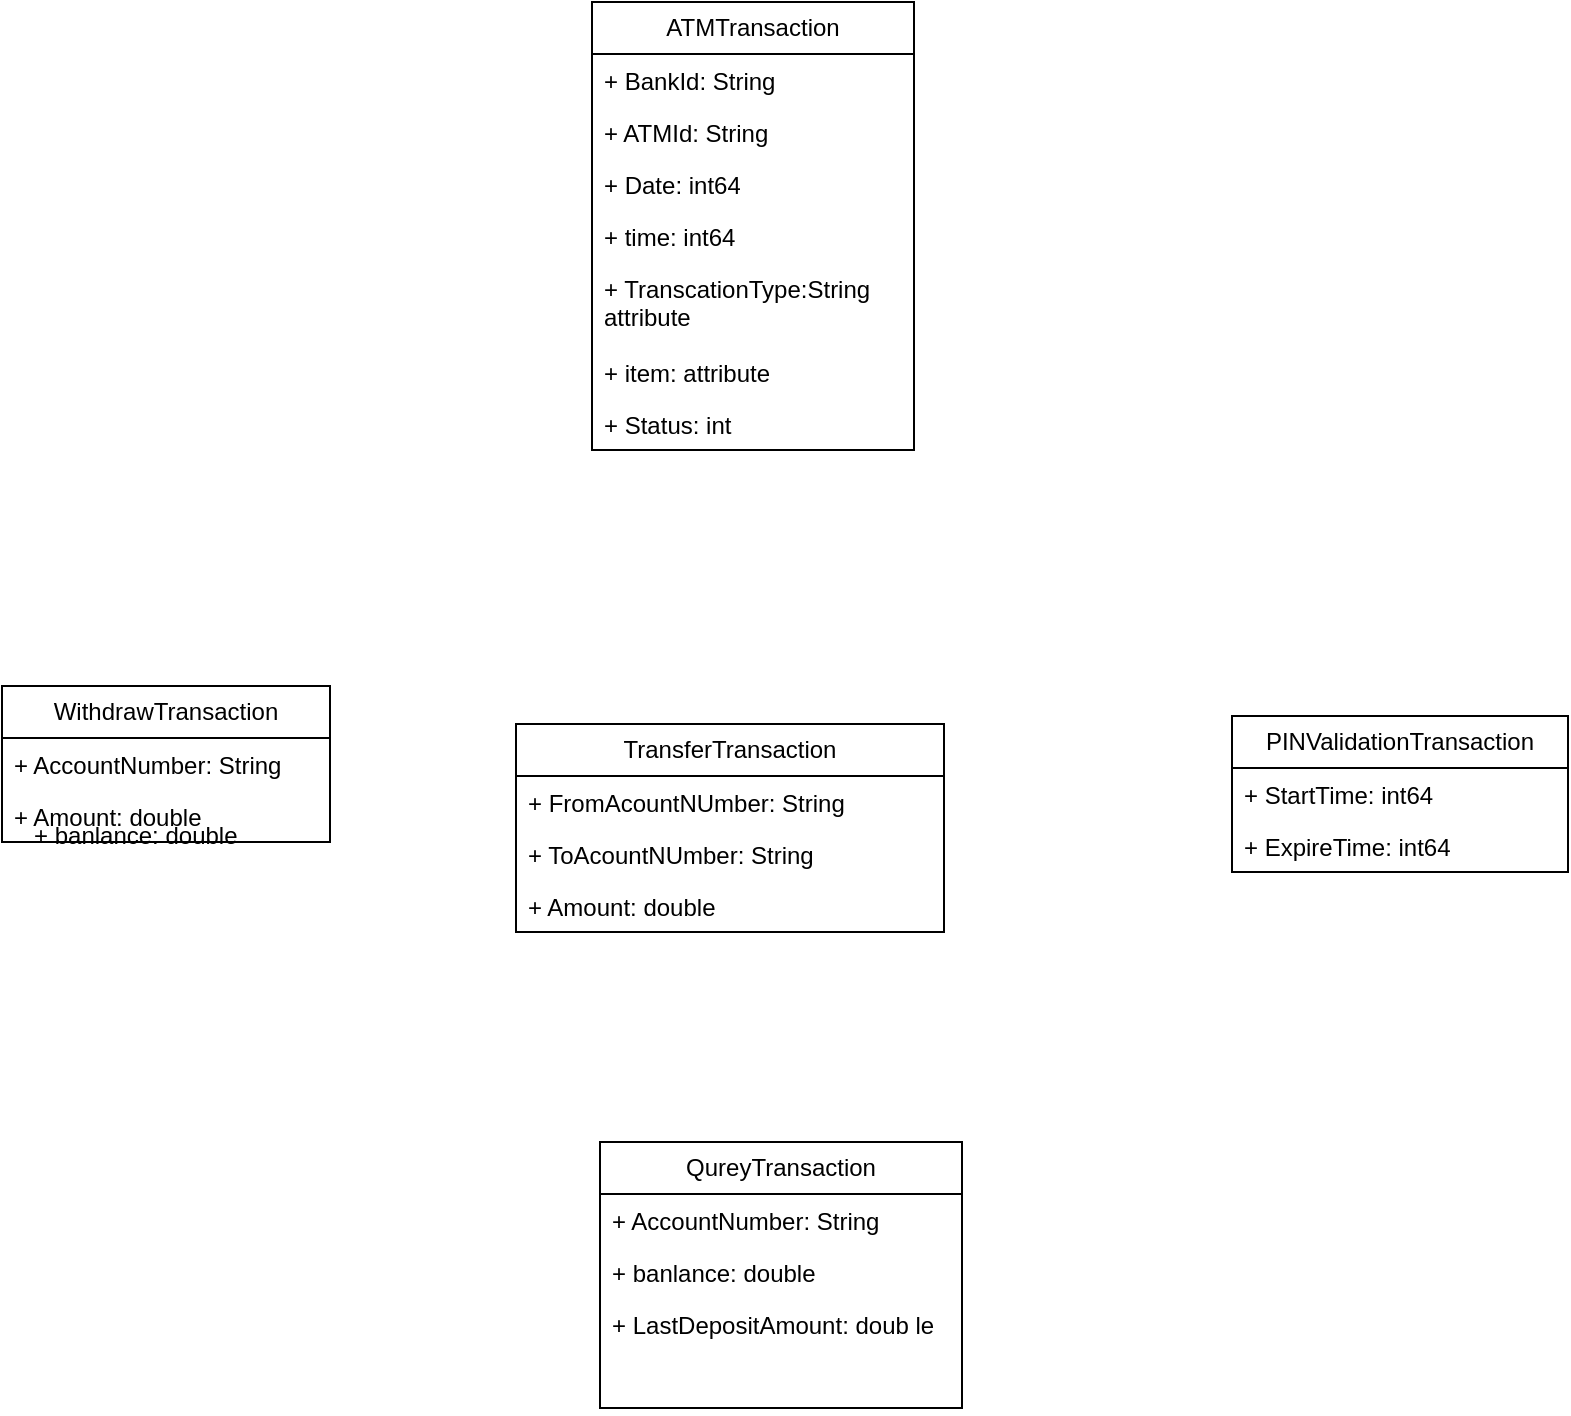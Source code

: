<mxfile version="22.1.5" type="github">
  <diagram name="第 1 页" id="YYiJ1lcF86XYGmvxzPsX">
    <mxGraphModel dx="1311" dy="847" grid="0" gridSize="10" guides="1" tooltips="1" connect="1" arrows="1" fold="1" page="0" pageScale="1" pageWidth="827" pageHeight="1169" math="0" shadow="0">
      <root>
        <mxCell id="0" />
        <mxCell id="1" parent="0" />
        <mxCell id="UXUyvyDJoPG__9SWJVPV-1" value="ATMTransaction" style="swimlane;fontStyle=0;childLayout=stackLayout;horizontal=1;startSize=26;fillColor=none;horizontalStack=0;resizeParent=1;resizeParentMax=0;resizeLast=0;collapsible=1;marginBottom=0;whiteSpace=wrap;html=1;flipH=1;" vertex="1" parent="1">
          <mxGeometry x="322" y="37" width="161" height="224" as="geometry" />
        </mxCell>
        <mxCell id="UXUyvyDJoPG__9SWJVPV-2" value="+ BankId: String" style="text;strokeColor=none;fillColor=none;align=left;verticalAlign=top;spacingLeft=4;spacingRight=4;overflow=hidden;rotatable=0;points=[[0,0.5],[1,0.5]];portConstraint=eastwest;whiteSpace=wrap;html=1;" vertex="1" parent="UXUyvyDJoPG__9SWJVPV-1">
          <mxGeometry y="26" width="161" height="26" as="geometry" />
        </mxCell>
        <mxCell id="UXUyvyDJoPG__9SWJVPV-3" value="+ ATMId: String" style="text;strokeColor=none;fillColor=none;align=left;verticalAlign=top;spacingLeft=4;spacingRight=4;overflow=hidden;rotatable=0;points=[[0,0.5],[1,0.5]];portConstraint=eastwest;whiteSpace=wrap;html=1;" vertex="1" parent="UXUyvyDJoPG__9SWJVPV-1">
          <mxGeometry y="52" width="161" height="26" as="geometry" />
        </mxCell>
        <mxCell id="UXUyvyDJoPG__9SWJVPV-4" value="+ Date: int64" style="text;strokeColor=none;fillColor=none;align=left;verticalAlign=top;spacingLeft=4;spacingRight=4;overflow=hidden;rotatable=0;points=[[0,0.5],[1,0.5]];portConstraint=eastwest;whiteSpace=wrap;html=1;" vertex="1" parent="UXUyvyDJoPG__9SWJVPV-1">
          <mxGeometry y="78" width="161" height="26" as="geometry" />
        </mxCell>
        <mxCell id="UXUyvyDJoPG__9SWJVPV-21" value="+ time: int64" style="text;strokeColor=none;fillColor=none;align=left;verticalAlign=top;spacingLeft=4;spacingRight=4;overflow=hidden;rotatable=0;points=[[0,0.5],[1,0.5]];portConstraint=eastwest;whiteSpace=wrap;html=1;" vertex="1" parent="UXUyvyDJoPG__9SWJVPV-1">
          <mxGeometry y="104" width="161" height="26" as="geometry" />
        </mxCell>
        <mxCell id="UXUyvyDJoPG__9SWJVPV-22" value="+ TranscationType:String&amp;nbsp; attribute" style="text;strokeColor=none;fillColor=none;align=left;verticalAlign=top;spacingLeft=4;spacingRight=4;overflow=hidden;rotatable=0;points=[[0,0.5],[1,0.5]];portConstraint=eastwest;whiteSpace=wrap;html=1;" vertex="1" parent="UXUyvyDJoPG__9SWJVPV-1">
          <mxGeometry y="130" width="161" height="42" as="geometry" />
        </mxCell>
        <mxCell id="UXUyvyDJoPG__9SWJVPV-24" value="+ item: attribute" style="text;strokeColor=none;fillColor=none;align=left;verticalAlign=top;spacingLeft=4;spacingRight=4;overflow=hidden;rotatable=0;points=[[0,0.5],[1,0.5]];portConstraint=eastwest;whiteSpace=wrap;html=1;" vertex="1" parent="UXUyvyDJoPG__9SWJVPV-1">
          <mxGeometry y="172" width="161" height="26" as="geometry" />
        </mxCell>
        <mxCell id="UXUyvyDJoPG__9SWJVPV-23" value="+ Status: int" style="text;strokeColor=none;fillColor=none;align=left;verticalAlign=top;spacingLeft=4;spacingRight=4;overflow=hidden;rotatable=0;points=[[0,0.5],[1,0.5]];portConstraint=eastwest;whiteSpace=wrap;html=1;" vertex="1" parent="UXUyvyDJoPG__9SWJVPV-1">
          <mxGeometry y="198" width="161" height="26" as="geometry" />
        </mxCell>
        <mxCell id="UXUyvyDJoPG__9SWJVPV-5" value="WithdrawTransaction" style="swimlane;fontStyle=0;childLayout=stackLayout;horizontal=1;startSize=26;fillColor=none;horizontalStack=0;resizeParent=1;resizeParentMax=0;resizeLast=0;collapsible=1;marginBottom=0;whiteSpace=wrap;html=1;flipH=1;" vertex="1" parent="1">
          <mxGeometry x="27" y="379" width="164" height="78" as="geometry" />
        </mxCell>
        <mxCell id="UXUyvyDJoPG__9SWJVPV-6" value="+ AccountNumber: String" style="text;strokeColor=none;fillColor=none;align=left;verticalAlign=top;spacingLeft=4;spacingRight=4;overflow=hidden;rotatable=0;points=[[0,0.5],[1,0.5]];portConstraint=eastwest;whiteSpace=wrap;html=1;" vertex="1" parent="UXUyvyDJoPG__9SWJVPV-5">
          <mxGeometry y="26" width="164" height="26" as="geometry" />
        </mxCell>
        <mxCell id="UXUyvyDJoPG__9SWJVPV-7" value="+ Amount: double" style="text;strokeColor=none;fillColor=none;align=left;verticalAlign=top;spacingLeft=4;spacingRight=4;overflow=hidden;rotatable=0;points=[[0,0.5],[1,0.5]];portConstraint=eastwest;whiteSpace=wrap;html=1;" vertex="1" parent="UXUyvyDJoPG__9SWJVPV-5">
          <mxGeometry y="52" width="164" height="26" as="geometry" />
        </mxCell>
        <mxCell id="UXUyvyDJoPG__9SWJVPV-9" value="QureyTransaction" style="swimlane;fontStyle=0;childLayout=stackLayout;horizontal=1;startSize=26;fillColor=none;horizontalStack=0;resizeParent=1;resizeParentMax=0;resizeLast=0;collapsible=1;marginBottom=0;whiteSpace=wrap;html=1;flipH=1;" vertex="1" parent="1">
          <mxGeometry x="326" y="607" width="181" height="133" as="geometry" />
        </mxCell>
        <mxCell id="UXUyvyDJoPG__9SWJVPV-10" value="+ AccountNumber: String" style="text;strokeColor=none;fillColor=none;align=left;verticalAlign=top;spacingLeft=4;spacingRight=4;overflow=hidden;rotatable=0;points=[[0,0.5],[1,0.5]];portConstraint=eastwest;whiteSpace=wrap;html=1;" vertex="1" parent="UXUyvyDJoPG__9SWJVPV-9">
          <mxGeometry y="26" width="181" height="26" as="geometry" />
        </mxCell>
        <mxCell id="UXUyvyDJoPG__9SWJVPV-11" value="+ banlance: double" style="text;strokeColor=none;fillColor=none;align=left;verticalAlign=top;spacingLeft=4;spacingRight=4;overflow=hidden;rotatable=0;points=[[0,0.5],[1,0.5]];portConstraint=eastwest;whiteSpace=wrap;html=1;" vertex="1" parent="UXUyvyDJoPG__9SWJVPV-9">
          <mxGeometry y="52" width="181" height="26" as="geometry" />
        </mxCell>
        <mxCell id="UXUyvyDJoPG__9SWJVPV-12" value="+ LastDepositAmount: doub le" style="text;strokeColor=none;fillColor=none;align=left;verticalAlign=top;spacingLeft=4;spacingRight=4;overflow=hidden;rotatable=0;points=[[0,0.5],[1,0.5]];portConstraint=eastwest;whiteSpace=wrap;html=1;" vertex="1" parent="UXUyvyDJoPG__9SWJVPV-9">
          <mxGeometry y="78" width="181" height="55" as="geometry" />
        </mxCell>
        <mxCell id="UXUyvyDJoPG__9SWJVPV-13" value="TransferTransaction" style="swimlane;fontStyle=0;childLayout=stackLayout;horizontal=1;startSize=26;fillColor=none;horizontalStack=0;resizeParent=1;resizeParentMax=0;resizeLast=0;collapsible=1;marginBottom=0;whiteSpace=wrap;html=1;flipH=1;" vertex="1" parent="1">
          <mxGeometry x="284" y="398" width="214" height="104" as="geometry" />
        </mxCell>
        <mxCell id="UXUyvyDJoPG__9SWJVPV-14" value="+ FromAcountNUmber: String" style="text;strokeColor=none;fillColor=none;align=left;verticalAlign=top;spacingLeft=4;spacingRight=4;overflow=hidden;rotatable=0;points=[[0,0.5],[1,0.5]];portConstraint=eastwest;whiteSpace=wrap;html=1;" vertex="1" parent="UXUyvyDJoPG__9SWJVPV-13">
          <mxGeometry y="26" width="214" height="26" as="geometry" />
        </mxCell>
        <mxCell id="UXUyvyDJoPG__9SWJVPV-15" value="+ ToAcountNUmber: String" style="text;strokeColor=none;fillColor=none;align=left;verticalAlign=top;spacingLeft=4;spacingRight=4;overflow=hidden;rotatable=0;points=[[0,0.5],[1,0.5]];portConstraint=eastwest;whiteSpace=wrap;html=1;" vertex="1" parent="UXUyvyDJoPG__9SWJVPV-13">
          <mxGeometry y="52" width="214" height="26" as="geometry" />
        </mxCell>
        <mxCell id="UXUyvyDJoPG__9SWJVPV-16" value="+ Amount: double" style="text;strokeColor=none;fillColor=none;align=left;verticalAlign=top;spacingLeft=4;spacingRight=4;overflow=hidden;rotatable=0;points=[[0,0.5],[1,0.5]];portConstraint=eastwest;whiteSpace=wrap;html=1;" vertex="1" parent="UXUyvyDJoPG__9SWJVPV-13">
          <mxGeometry y="78" width="214" height="26" as="geometry" />
        </mxCell>
        <mxCell id="UXUyvyDJoPG__9SWJVPV-17" value="PINValidationTransaction" style="swimlane;fontStyle=0;childLayout=stackLayout;horizontal=1;startSize=26;fillColor=none;horizontalStack=0;resizeParent=1;resizeParentMax=0;resizeLast=0;collapsible=1;marginBottom=0;whiteSpace=wrap;html=1;flipH=1;" vertex="1" parent="1">
          <mxGeometry x="642" y="394" width="168" height="78" as="geometry" />
        </mxCell>
        <mxCell id="UXUyvyDJoPG__9SWJVPV-18" value="+ StartTime: int64" style="text;strokeColor=none;fillColor=none;align=left;verticalAlign=top;spacingLeft=4;spacingRight=4;overflow=hidden;rotatable=0;points=[[0,0.5],[1,0.5]];portConstraint=eastwest;whiteSpace=wrap;html=1;" vertex="1" parent="UXUyvyDJoPG__9SWJVPV-17">
          <mxGeometry y="26" width="168" height="26" as="geometry" />
        </mxCell>
        <mxCell id="UXUyvyDJoPG__9SWJVPV-20" value="+ ExpireTime: int64" style="text;strokeColor=none;fillColor=none;align=left;verticalAlign=top;spacingLeft=4;spacingRight=4;overflow=hidden;rotatable=0;points=[[0,0.5],[1,0.5]];portConstraint=eastwest;whiteSpace=wrap;html=1;" vertex="1" parent="UXUyvyDJoPG__9SWJVPV-17">
          <mxGeometry y="52" width="168" height="26" as="geometry" />
        </mxCell>
        <mxCell id="UXUyvyDJoPG__9SWJVPV-8" value="+ banlance: double" style="text;strokeColor=none;fillColor=none;align=left;verticalAlign=top;spacingLeft=4;spacingRight=4;overflow=hidden;rotatable=0;points=[[0,0.5],[1,0.5]];portConstraint=eastwest;whiteSpace=wrap;html=1;flipH=1;" vertex="1" parent="1">
          <mxGeometry x="37" y="440" width="164" height="26" as="geometry" />
        </mxCell>
      </root>
    </mxGraphModel>
  </diagram>
</mxfile>
